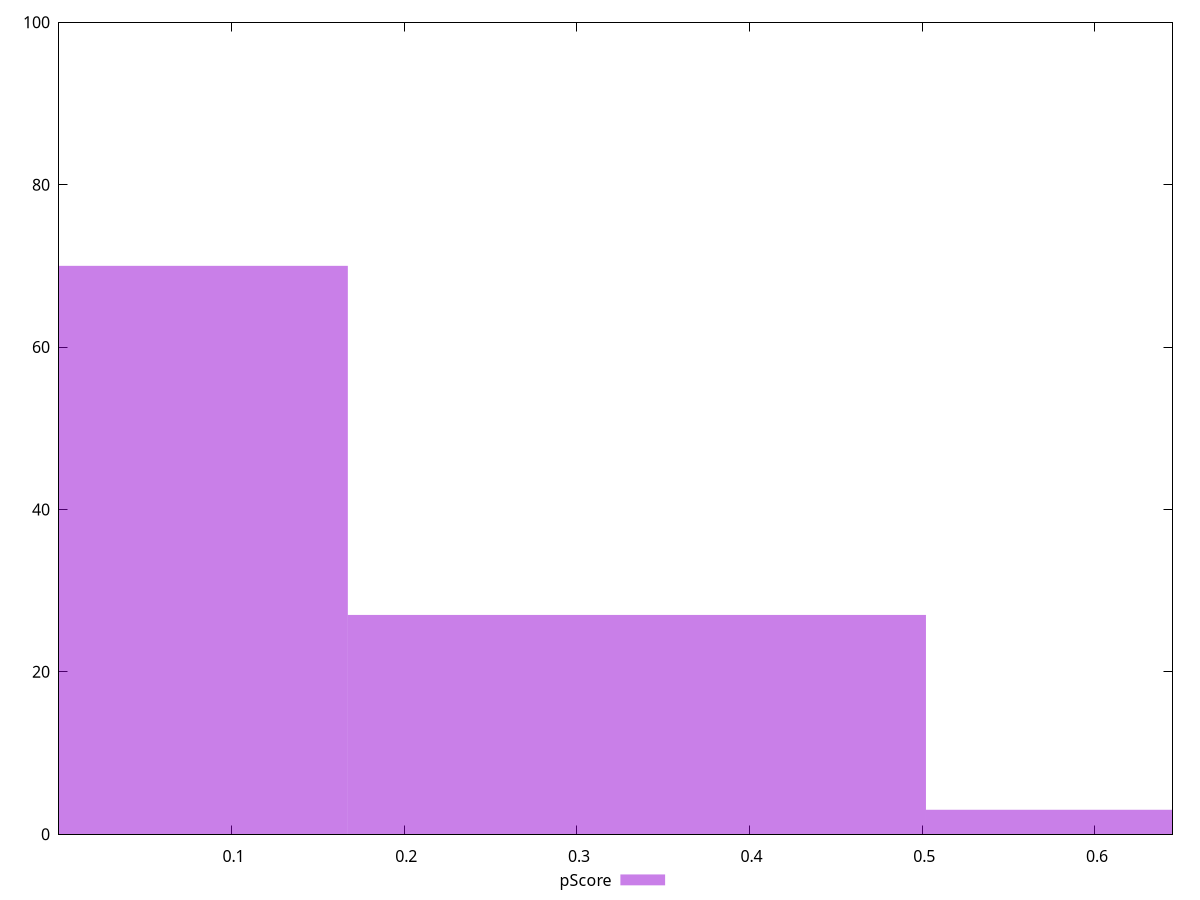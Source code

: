 reset

$pScore <<EOF
0 70
0.3347545433378607 27
0.6695090866757214 3
EOF

set key outside below
set boxwidth 0.3347545433378607
set xrange [0.00012696198346245913:0.6448924389862046]
set yrange [0:100]
set trange [0:100]
set style fill transparent solid 0.5 noborder
set terminal svg size 640, 490 enhanced background rgb 'white'
set output "report_00013_2021-02-09T12-04-24.940Z/total-blocking-time/samples/pages/pScore/histogram.svg"

plot $pScore title "pScore" with boxes

reset
